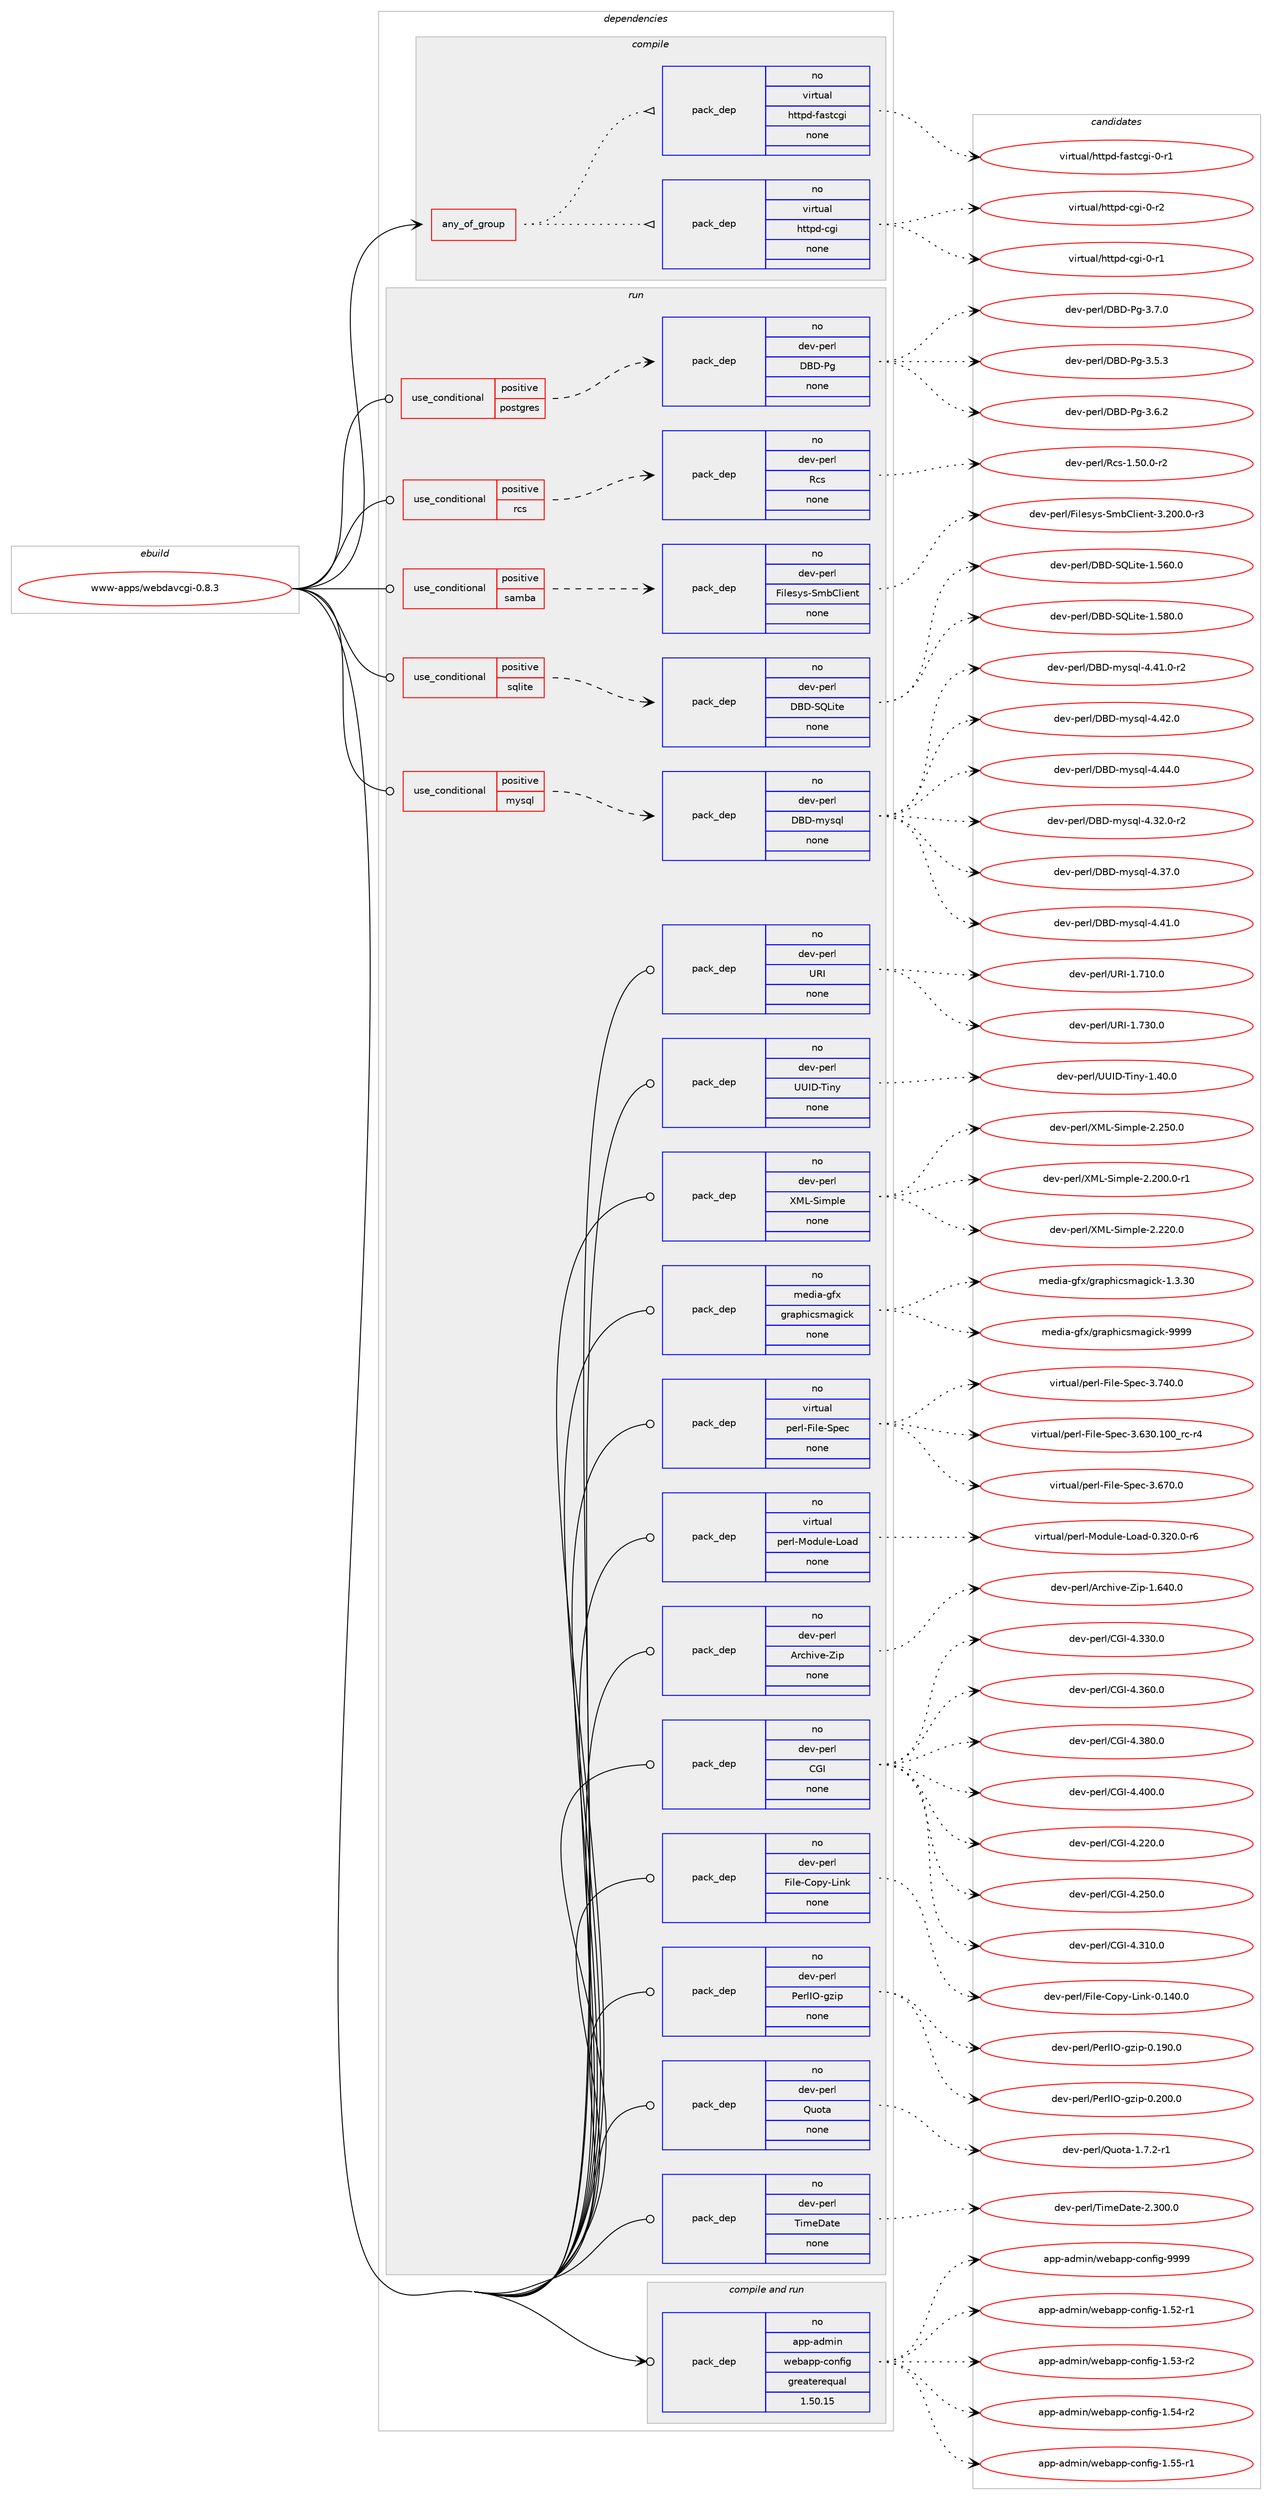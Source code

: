 digraph prolog {

# *************
# Graph options
# *************

newrank=true;
concentrate=true;
compound=true;
graph [rankdir=LR,fontname=Helvetica,fontsize=10,ranksep=1.5];#, ranksep=2.5, nodesep=0.2];
edge  [arrowhead=vee];
node  [fontname=Helvetica,fontsize=10];

# **********
# The ebuild
# **********

subgraph cluster_leftcol {
color=gray;
rank=same;
label=<<i>ebuild</i>>;
id [label="www-apps/webdavcgi-0.8.3", color=red, width=4, href="../www-apps/webdavcgi-0.8.3.svg"];
}

# ****************
# The dependencies
# ****************

subgraph cluster_midcol {
color=gray;
label=<<i>dependencies</i>>;
subgraph cluster_compile {
fillcolor="#eeeeee";
style=filled;
label=<<i>compile</i>>;
subgraph any28211 {
dependency1747485 [label=<<TABLE BORDER="0" CELLBORDER="1" CELLSPACING="0" CELLPADDING="4"><TR><TD CELLPADDING="10">any_of_group</TD></TR></TABLE>>, shape=none, color=red];subgraph pack1254593 {
dependency1747486 [label=<<TABLE BORDER="0" CELLBORDER="1" CELLSPACING="0" CELLPADDING="4" WIDTH="220"><TR><TD ROWSPAN="6" CELLPADDING="30">pack_dep</TD></TR><TR><TD WIDTH="110">no</TD></TR><TR><TD>virtual</TD></TR><TR><TD>httpd-cgi</TD></TR><TR><TD>none</TD></TR><TR><TD></TD></TR></TABLE>>, shape=none, color=blue];
}
dependency1747485:e -> dependency1747486:w [weight=20,style="dotted",arrowhead="oinv"];
subgraph pack1254594 {
dependency1747487 [label=<<TABLE BORDER="0" CELLBORDER="1" CELLSPACING="0" CELLPADDING="4" WIDTH="220"><TR><TD ROWSPAN="6" CELLPADDING="30">pack_dep</TD></TR><TR><TD WIDTH="110">no</TD></TR><TR><TD>virtual</TD></TR><TR><TD>httpd-fastcgi</TD></TR><TR><TD>none</TD></TR><TR><TD></TD></TR></TABLE>>, shape=none, color=blue];
}
dependency1747485:e -> dependency1747487:w [weight=20,style="dotted",arrowhead="oinv"];
}
id:e -> dependency1747485:w [weight=20,style="solid",arrowhead="vee"];
}
subgraph cluster_compileandrun {
fillcolor="#eeeeee";
style=filled;
label=<<i>compile and run</i>>;
subgraph pack1254595 {
dependency1747488 [label=<<TABLE BORDER="0" CELLBORDER="1" CELLSPACING="0" CELLPADDING="4" WIDTH="220"><TR><TD ROWSPAN="6" CELLPADDING="30">pack_dep</TD></TR><TR><TD WIDTH="110">no</TD></TR><TR><TD>app-admin</TD></TR><TR><TD>webapp-config</TD></TR><TR><TD>greaterequal</TD></TR><TR><TD>1.50.15</TD></TR></TABLE>>, shape=none, color=blue];
}
id:e -> dependency1747488:w [weight=20,style="solid",arrowhead="odotvee"];
}
subgraph cluster_run {
fillcolor="#eeeeee";
style=filled;
label=<<i>run</i>>;
subgraph cond463686 {
dependency1747489 [label=<<TABLE BORDER="0" CELLBORDER="1" CELLSPACING="0" CELLPADDING="4"><TR><TD ROWSPAN="3" CELLPADDING="10">use_conditional</TD></TR><TR><TD>positive</TD></TR><TR><TD>mysql</TD></TR></TABLE>>, shape=none, color=red];
subgraph pack1254596 {
dependency1747490 [label=<<TABLE BORDER="0" CELLBORDER="1" CELLSPACING="0" CELLPADDING="4" WIDTH="220"><TR><TD ROWSPAN="6" CELLPADDING="30">pack_dep</TD></TR><TR><TD WIDTH="110">no</TD></TR><TR><TD>dev-perl</TD></TR><TR><TD>DBD-mysql</TD></TR><TR><TD>none</TD></TR><TR><TD></TD></TR></TABLE>>, shape=none, color=blue];
}
dependency1747489:e -> dependency1747490:w [weight=20,style="dashed",arrowhead="vee"];
}
id:e -> dependency1747489:w [weight=20,style="solid",arrowhead="odot"];
subgraph cond463687 {
dependency1747491 [label=<<TABLE BORDER="0" CELLBORDER="1" CELLSPACING="0" CELLPADDING="4"><TR><TD ROWSPAN="3" CELLPADDING="10">use_conditional</TD></TR><TR><TD>positive</TD></TR><TR><TD>postgres</TD></TR></TABLE>>, shape=none, color=red];
subgraph pack1254597 {
dependency1747492 [label=<<TABLE BORDER="0" CELLBORDER="1" CELLSPACING="0" CELLPADDING="4" WIDTH="220"><TR><TD ROWSPAN="6" CELLPADDING="30">pack_dep</TD></TR><TR><TD WIDTH="110">no</TD></TR><TR><TD>dev-perl</TD></TR><TR><TD>DBD-Pg</TD></TR><TR><TD>none</TD></TR><TR><TD></TD></TR></TABLE>>, shape=none, color=blue];
}
dependency1747491:e -> dependency1747492:w [weight=20,style="dashed",arrowhead="vee"];
}
id:e -> dependency1747491:w [weight=20,style="solid",arrowhead="odot"];
subgraph cond463688 {
dependency1747493 [label=<<TABLE BORDER="0" CELLBORDER="1" CELLSPACING="0" CELLPADDING="4"><TR><TD ROWSPAN="3" CELLPADDING="10">use_conditional</TD></TR><TR><TD>positive</TD></TR><TR><TD>rcs</TD></TR></TABLE>>, shape=none, color=red];
subgraph pack1254598 {
dependency1747494 [label=<<TABLE BORDER="0" CELLBORDER="1" CELLSPACING="0" CELLPADDING="4" WIDTH="220"><TR><TD ROWSPAN="6" CELLPADDING="30">pack_dep</TD></TR><TR><TD WIDTH="110">no</TD></TR><TR><TD>dev-perl</TD></TR><TR><TD>Rcs</TD></TR><TR><TD>none</TD></TR><TR><TD></TD></TR></TABLE>>, shape=none, color=blue];
}
dependency1747493:e -> dependency1747494:w [weight=20,style="dashed",arrowhead="vee"];
}
id:e -> dependency1747493:w [weight=20,style="solid",arrowhead="odot"];
subgraph cond463689 {
dependency1747495 [label=<<TABLE BORDER="0" CELLBORDER="1" CELLSPACING="0" CELLPADDING="4"><TR><TD ROWSPAN="3" CELLPADDING="10">use_conditional</TD></TR><TR><TD>positive</TD></TR><TR><TD>samba</TD></TR></TABLE>>, shape=none, color=red];
subgraph pack1254599 {
dependency1747496 [label=<<TABLE BORDER="0" CELLBORDER="1" CELLSPACING="0" CELLPADDING="4" WIDTH="220"><TR><TD ROWSPAN="6" CELLPADDING="30">pack_dep</TD></TR><TR><TD WIDTH="110">no</TD></TR><TR><TD>dev-perl</TD></TR><TR><TD>Filesys-SmbClient</TD></TR><TR><TD>none</TD></TR><TR><TD></TD></TR></TABLE>>, shape=none, color=blue];
}
dependency1747495:e -> dependency1747496:w [weight=20,style="dashed",arrowhead="vee"];
}
id:e -> dependency1747495:w [weight=20,style="solid",arrowhead="odot"];
subgraph cond463690 {
dependency1747497 [label=<<TABLE BORDER="0" CELLBORDER="1" CELLSPACING="0" CELLPADDING="4"><TR><TD ROWSPAN="3" CELLPADDING="10">use_conditional</TD></TR><TR><TD>positive</TD></TR><TR><TD>sqlite</TD></TR></TABLE>>, shape=none, color=red];
subgraph pack1254600 {
dependency1747498 [label=<<TABLE BORDER="0" CELLBORDER="1" CELLSPACING="0" CELLPADDING="4" WIDTH="220"><TR><TD ROWSPAN="6" CELLPADDING="30">pack_dep</TD></TR><TR><TD WIDTH="110">no</TD></TR><TR><TD>dev-perl</TD></TR><TR><TD>DBD-SQLite</TD></TR><TR><TD>none</TD></TR><TR><TD></TD></TR></TABLE>>, shape=none, color=blue];
}
dependency1747497:e -> dependency1747498:w [weight=20,style="dashed",arrowhead="vee"];
}
id:e -> dependency1747497:w [weight=20,style="solid",arrowhead="odot"];
subgraph pack1254601 {
dependency1747499 [label=<<TABLE BORDER="0" CELLBORDER="1" CELLSPACING="0" CELLPADDING="4" WIDTH="220"><TR><TD ROWSPAN="6" CELLPADDING="30">pack_dep</TD></TR><TR><TD WIDTH="110">no</TD></TR><TR><TD>dev-perl</TD></TR><TR><TD>Archive-Zip</TD></TR><TR><TD>none</TD></TR><TR><TD></TD></TR></TABLE>>, shape=none, color=blue];
}
id:e -> dependency1747499:w [weight=20,style="solid",arrowhead="odot"];
subgraph pack1254602 {
dependency1747500 [label=<<TABLE BORDER="0" CELLBORDER="1" CELLSPACING="0" CELLPADDING="4" WIDTH="220"><TR><TD ROWSPAN="6" CELLPADDING="30">pack_dep</TD></TR><TR><TD WIDTH="110">no</TD></TR><TR><TD>dev-perl</TD></TR><TR><TD>CGI</TD></TR><TR><TD>none</TD></TR><TR><TD></TD></TR></TABLE>>, shape=none, color=blue];
}
id:e -> dependency1747500:w [weight=20,style="solid",arrowhead="odot"];
subgraph pack1254603 {
dependency1747501 [label=<<TABLE BORDER="0" CELLBORDER="1" CELLSPACING="0" CELLPADDING="4" WIDTH="220"><TR><TD ROWSPAN="6" CELLPADDING="30">pack_dep</TD></TR><TR><TD WIDTH="110">no</TD></TR><TR><TD>dev-perl</TD></TR><TR><TD>File-Copy-Link</TD></TR><TR><TD>none</TD></TR><TR><TD></TD></TR></TABLE>>, shape=none, color=blue];
}
id:e -> dependency1747501:w [weight=20,style="solid",arrowhead="odot"];
subgraph pack1254604 {
dependency1747502 [label=<<TABLE BORDER="0" CELLBORDER="1" CELLSPACING="0" CELLPADDING="4" WIDTH="220"><TR><TD ROWSPAN="6" CELLPADDING="30">pack_dep</TD></TR><TR><TD WIDTH="110">no</TD></TR><TR><TD>dev-perl</TD></TR><TR><TD>PerlIO-gzip</TD></TR><TR><TD>none</TD></TR><TR><TD></TD></TR></TABLE>>, shape=none, color=blue];
}
id:e -> dependency1747502:w [weight=20,style="solid",arrowhead="odot"];
subgraph pack1254605 {
dependency1747503 [label=<<TABLE BORDER="0" CELLBORDER="1" CELLSPACING="0" CELLPADDING="4" WIDTH="220"><TR><TD ROWSPAN="6" CELLPADDING="30">pack_dep</TD></TR><TR><TD WIDTH="110">no</TD></TR><TR><TD>dev-perl</TD></TR><TR><TD>Quota</TD></TR><TR><TD>none</TD></TR><TR><TD></TD></TR></TABLE>>, shape=none, color=blue];
}
id:e -> dependency1747503:w [weight=20,style="solid",arrowhead="odot"];
subgraph pack1254606 {
dependency1747504 [label=<<TABLE BORDER="0" CELLBORDER="1" CELLSPACING="0" CELLPADDING="4" WIDTH="220"><TR><TD ROWSPAN="6" CELLPADDING="30">pack_dep</TD></TR><TR><TD WIDTH="110">no</TD></TR><TR><TD>dev-perl</TD></TR><TR><TD>TimeDate</TD></TR><TR><TD>none</TD></TR><TR><TD></TD></TR></TABLE>>, shape=none, color=blue];
}
id:e -> dependency1747504:w [weight=20,style="solid",arrowhead="odot"];
subgraph pack1254607 {
dependency1747505 [label=<<TABLE BORDER="0" CELLBORDER="1" CELLSPACING="0" CELLPADDING="4" WIDTH="220"><TR><TD ROWSPAN="6" CELLPADDING="30">pack_dep</TD></TR><TR><TD WIDTH="110">no</TD></TR><TR><TD>dev-perl</TD></TR><TR><TD>URI</TD></TR><TR><TD>none</TD></TR><TR><TD></TD></TR></TABLE>>, shape=none, color=blue];
}
id:e -> dependency1747505:w [weight=20,style="solid",arrowhead="odot"];
subgraph pack1254608 {
dependency1747506 [label=<<TABLE BORDER="0" CELLBORDER="1" CELLSPACING="0" CELLPADDING="4" WIDTH="220"><TR><TD ROWSPAN="6" CELLPADDING="30">pack_dep</TD></TR><TR><TD WIDTH="110">no</TD></TR><TR><TD>dev-perl</TD></TR><TR><TD>UUID-Tiny</TD></TR><TR><TD>none</TD></TR><TR><TD></TD></TR></TABLE>>, shape=none, color=blue];
}
id:e -> dependency1747506:w [weight=20,style="solid",arrowhead="odot"];
subgraph pack1254609 {
dependency1747507 [label=<<TABLE BORDER="0" CELLBORDER="1" CELLSPACING="0" CELLPADDING="4" WIDTH="220"><TR><TD ROWSPAN="6" CELLPADDING="30">pack_dep</TD></TR><TR><TD WIDTH="110">no</TD></TR><TR><TD>dev-perl</TD></TR><TR><TD>XML-Simple</TD></TR><TR><TD>none</TD></TR><TR><TD></TD></TR></TABLE>>, shape=none, color=blue];
}
id:e -> dependency1747507:w [weight=20,style="solid",arrowhead="odot"];
subgraph pack1254610 {
dependency1747508 [label=<<TABLE BORDER="0" CELLBORDER="1" CELLSPACING="0" CELLPADDING="4" WIDTH="220"><TR><TD ROWSPAN="6" CELLPADDING="30">pack_dep</TD></TR><TR><TD WIDTH="110">no</TD></TR><TR><TD>media-gfx</TD></TR><TR><TD>graphicsmagick</TD></TR><TR><TD>none</TD></TR><TR><TD></TD></TR></TABLE>>, shape=none, color=blue];
}
id:e -> dependency1747508:w [weight=20,style="solid",arrowhead="odot"];
subgraph pack1254611 {
dependency1747509 [label=<<TABLE BORDER="0" CELLBORDER="1" CELLSPACING="0" CELLPADDING="4" WIDTH="220"><TR><TD ROWSPAN="6" CELLPADDING="30">pack_dep</TD></TR><TR><TD WIDTH="110">no</TD></TR><TR><TD>virtual</TD></TR><TR><TD>perl-File-Spec</TD></TR><TR><TD>none</TD></TR><TR><TD></TD></TR></TABLE>>, shape=none, color=blue];
}
id:e -> dependency1747509:w [weight=20,style="solid",arrowhead="odot"];
subgraph pack1254612 {
dependency1747510 [label=<<TABLE BORDER="0" CELLBORDER="1" CELLSPACING="0" CELLPADDING="4" WIDTH="220"><TR><TD ROWSPAN="6" CELLPADDING="30">pack_dep</TD></TR><TR><TD WIDTH="110">no</TD></TR><TR><TD>virtual</TD></TR><TR><TD>perl-Module-Load</TD></TR><TR><TD>none</TD></TR><TR><TD></TD></TR></TABLE>>, shape=none, color=blue];
}
id:e -> dependency1747510:w [weight=20,style="solid",arrowhead="odot"];
}
}

# **************
# The candidates
# **************

subgraph cluster_choices {
rank=same;
color=gray;
label=<<i>candidates</i>>;

subgraph choice1254593 {
color=black;
nodesep=1;
choice1181051141161179710847104116116112100459910310545484511449 [label="virtual/httpd-cgi-0-r1", color=red, width=4,href="../virtual/httpd-cgi-0-r1.svg"];
choice1181051141161179710847104116116112100459910310545484511450 [label="virtual/httpd-cgi-0-r2", color=red, width=4,href="../virtual/httpd-cgi-0-r2.svg"];
dependency1747486:e -> choice1181051141161179710847104116116112100459910310545484511449:w [style=dotted,weight="100"];
dependency1747486:e -> choice1181051141161179710847104116116112100459910310545484511450:w [style=dotted,weight="100"];
}
subgraph choice1254594 {
color=black;
nodesep=1;
choice118105114116117971084710411611611210045102971151169910310545484511449 [label="virtual/httpd-fastcgi-0-r1", color=red, width=4,href="../virtual/httpd-fastcgi-0-r1.svg"];
dependency1747487:e -> choice118105114116117971084710411611611210045102971151169910310545484511449:w [style=dotted,weight="100"];
}
subgraph choice1254595 {
color=black;
nodesep=1;
choice971121124597100109105110471191019897112112459911111010210510345494653504511449 [label="app-admin/webapp-config-1.52-r1", color=red, width=4,href="../app-admin/webapp-config-1.52-r1.svg"];
choice971121124597100109105110471191019897112112459911111010210510345494653514511450 [label="app-admin/webapp-config-1.53-r2", color=red, width=4,href="../app-admin/webapp-config-1.53-r2.svg"];
choice971121124597100109105110471191019897112112459911111010210510345494653524511450 [label="app-admin/webapp-config-1.54-r2", color=red, width=4,href="../app-admin/webapp-config-1.54-r2.svg"];
choice971121124597100109105110471191019897112112459911111010210510345494653534511449 [label="app-admin/webapp-config-1.55-r1", color=red, width=4,href="../app-admin/webapp-config-1.55-r1.svg"];
choice97112112459710010910511047119101989711211245991111101021051034557575757 [label="app-admin/webapp-config-9999", color=red, width=4,href="../app-admin/webapp-config-9999.svg"];
dependency1747488:e -> choice971121124597100109105110471191019897112112459911111010210510345494653504511449:w [style=dotted,weight="100"];
dependency1747488:e -> choice971121124597100109105110471191019897112112459911111010210510345494653514511450:w [style=dotted,weight="100"];
dependency1747488:e -> choice971121124597100109105110471191019897112112459911111010210510345494653524511450:w [style=dotted,weight="100"];
dependency1747488:e -> choice971121124597100109105110471191019897112112459911111010210510345494653534511449:w [style=dotted,weight="100"];
dependency1747488:e -> choice97112112459710010910511047119101989711211245991111101021051034557575757:w [style=dotted,weight="100"];
}
subgraph choice1254596 {
color=black;
nodesep=1;
choice100101118451121011141084768666845109121115113108455246515046484511450 [label="dev-perl/DBD-mysql-4.32.0-r2", color=red, width=4,href="../dev-perl/DBD-mysql-4.32.0-r2.svg"];
choice10010111845112101114108476866684510912111511310845524651554648 [label="dev-perl/DBD-mysql-4.37.0", color=red, width=4,href="../dev-perl/DBD-mysql-4.37.0.svg"];
choice10010111845112101114108476866684510912111511310845524652494648 [label="dev-perl/DBD-mysql-4.41.0", color=red, width=4,href="../dev-perl/DBD-mysql-4.41.0.svg"];
choice100101118451121011141084768666845109121115113108455246524946484511450 [label="dev-perl/DBD-mysql-4.41.0-r2", color=red, width=4,href="../dev-perl/DBD-mysql-4.41.0-r2.svg"];
choice10010111845112101114108476866684510912111511310845524652504648 [label="dev-perl/DBD-mysql-4.42.0", color=red, width=4,href="../dev-perl/DBD-mysql-4.42.0.svg"];
choice10010111845112101114108476866684510912111511310845524652524648 [label="dev-perl/DBD-mysql-4.44.0", color=red, width=4,href="../dev-perl/DBD-mysql-4.44.0.svg"];
dependency1747490:e -> choice100101118451121011141084768666845109121115113108455246515046484511450:w [style=dotted,weight="100"];
dependency1747490:e -> choice10010111845112101114108476866684510912111511310845524651554648:w [style=dotted,weight="100"];
dependency1747490:e -> choice10010111845112101114108476866684510912111511310845524652494648:w [style=dotted,weight="100"];
dependency1747490:e -> choice100101118451121011141084768666845109121115113108455246524946484511450:w [style=dotted,weight="100"];
dependency1747490:e -> choice10010111845112101114108476866684510912111511310845524652504648:w [style=dotted,weight="100"];
dependency1747490:e -> choice10010111845112101114108476866684510912111511310845524652524648:w [style=dotted,weight="100"];
}
subgraph choice1254597 {
color=black;
nodesep=1;
choice10010111845112101114108476866684580103455146534651 [label="dev-perl/DBD-Pg-3.5.3", color=red, width=4,href="../dev-perl/DBD-Pg-3.5.3.svg"];
choice10010111845112101114108476866684580103455146544650 [label="dev-perl/DBD-Pg-3.6.2", color=red, width=4,href="../dev-perl/DBD-Pg-3.6.2.svg"];
choice10010111845112101114108476866684580103455146554648 [label="dev-perl/DBD-Pg-3.7.0", color=red, width=4,href="../dev-perl/DBD-Pg-3.7.0.svg"];
dependency1747492:e -> choice10010111845112101114108476866684580103455146534651:w [style=dotted,weight="100"];
dependency1747492:e -> choice10010111845112101114108476866684580103455146544650:w [style=dotted,weight="100"];
dependency1747492:e -> choice10010111845112101114108476866684580103455146554648:w [style=dotted,weight="100"];
}
subgraph choice1254598 {
color=black;
nodesep=1;
choice10010111845112101114108478299115454946534846484511450 [label="dev-perl/Rcs-1.50.0-r2", color=red, width=4,href="../dev-perl/Rcs-1.50.0-r2.svg"];
dependency1747494:e -> choice10010111845112101114108478299115454946534846484511450:w [style=dotted,weight="100"];
}
subgraph choice1254599 {
color=black;
nodesep=1;
choice1001011184511210111410847701051081011151211154583109986710810510111011645514650484846484511451 [label="dev-perl/Filesys-SmbClient-3.200.0-r3", color=red, width=4,href="../dev-perl/Filesys-SmbClient-3.200.0-r3.svg"];
dependency1747496:e -> choice1001011184511210111410847701051081011151211154583109986710810510111011645514650484846484511451:w [style=dotted,weight="100"];
}
subgraph choice1254600 {
color=black;
nodesep=1;
choice1001011184511210111410847686668458381761051161014549465354484648 [label="dev-perl/DBD-SQLite-1.560.0", color=red, width=4,href="../dev-perl/DBD-SQLite-1.560.0.svg"];
choice1001011184511210111410847686668458381761051161014549465356484648 [label="dev-perl/DBD-SQLite-1.580.0", color=red, width=4,href="../dev-perl/DBD-SQLite-1.580.0.svg"];
dependency1747498:e -> choice1001011184511210111410847686668458381761051161014549465354484648:w [style=dotted,weight="100"];
dependency1747498:e -> choice1001011184511210111410847686668458381761051161014549465356484648:w [style=dotted,weight="100"];
}
subgraph choice1254601 {
color=black;
nodesep=1;
choice1001011184511210111410847651149910410511810145901051124549465452484648 [label="dev-perl/Archive-Zip-1.640.0", color=red, width=4,href="../dev-perl/Archive-Zip-1.640.0.svg"];
dependency1747499:e -> choice1001011184511210111410847651149910410511810145901051124549465452484648:w [style=dotted,weight="100"];
}
subgraph choice1254602 {
color=black;
nodesep=1;
choice10010111845112101114108476771734552465050484648 [label="dev-perl/CGI-4.220.0", color=red, width=4,href="../dev-perl/CGI-4.220.0.svg"];
choice10010111845112101114108476771734552465053484648 [label="dev-perl/CGI-4.250.0", color=red, width=4,href="../dev-perl/CGI-4.250.0.svg"];
choice10010111845112101114108476771734552465149484648 [label="dev-perl/CGI-4.310.0", color=red, width=4,href="../dev-perl/CGI-4.310.0.svg"];
choice10010111845112101114108476771734552465151484648 [label="dev-perl/CGI-4.330.0", color=red, width=4,href="../dev-perl/CGI-4.330.0.svg"];
choice10010111845112101114108476771734552465154484648 [label="dev-perl/CGI-4.360.0", color=red, width=4,href="../dev-perl/CGI-4.360.0.svg"];
choice10010111845112101114108476771734552465156484648 [label="dev-perl/CGI-4.380.0", color=red, width=4,href="../dev-perl/CGI-4.380.0.svg"];
choice10010111845112101114108476771734552465248484648 [label="dev-perl/CGI-4.400.0", color=red, width=4,href="../dev-perl/CGI-4.400.0.svg"];
dependency1747500:e -> choice10010111845112101114108476771734552465050484648:w [style=dotted,weight="100"];
dependency1747500:e -> choice10010111845112101114108476771734552465053484648:w [style=dotted,weight="100"];
dependency1747500:e -> choice10010111845112101114108476771734552465149484648:w [style=dotted,weight="100"];
dependency1747500:e -> choice10010111845112101114108476771734552465151484648:w [style=dotted,weight="100"];
dependency1747500:e -> choice10010111845112101114108476771734552465154484648:w [style=dotted,weight="100"];
dependency1747500:e -> choice10010111845112101114108476771734552465156484648:w [style=dotted,weight="100"];
dependency1747500:e -> choice10010111845112101114108476771734552465248484648:w [style=dotted,weight="100"];
}
subgraph choice1254603 {
color=black;
nodesep=1;
choice100101118451121011141084770105108101456711111212145761051101074548464952484648 [label="dev-perl/File-Copy-Link-0.140.0", color=red, width=4,href="../dev-perl/File-Copy-Link-0.140.0.svg"];
dependency1747501:e -> choice100101118451121011141084770105108101456711111212145761051101074548464952484648:w [style=dotted,weight="100"];
}
subgraph choice1254604 {
color=black;
nodesep=1;
choice1001011184511210111410847801011141087379451031221051124548464957484648 [label="dev-perl/PerlIO-gzip-0.190.0", color=red, width=4,href="../dev-perl/PerlIO-gzip-0.190.0.svg"];
choice1001011184511210111410847801011141087379451031221051124548465048484648 [label="dev-perl/PerlIO-gzip-0.200.0", color=red, width=4,href="../dev-perl/PerlIO-gzip-0.200.0.svg"];
dependency1747502:e -> choice1001011184511210111410847801011141087379451031221051124548464957484648:w [style=dotted,weight="100"];
dependency1747502:e -> choice1001011184511210111410847801011141087379451031221051124548465048484648:w [style=dotted,weight="100"];
}
subgraph choice1254605 {
color=black;
nodesep=1;
choice100101118451121011141084781117111116974549465546504511449 [label="dev-perl/Quota-1.7.2-r1", color=red, width=4,href="../dev-perl/Quota-1.7.2-r1.svg"];
dependency1747503:e -> choice100101118451121011141084781117111116974549465546504511449:w [style=dotted,weight="100"];
}
subgraph choice1254606 {
color=black;
nodesep=1;
choice10010111845112101114108478410510910168971161014550465148484648 [label="dev-perl/TimeDate-2.300.0", color=red, width=4,href="../dev-perl/TimeDate-2.300.0.svg"];
dependency1747504:e -> choice10010111845112101114108478410510910168971161014550465148484648:w [style=dotted,weight="100"];
}
subgraph choice1254607 {
color=black;
nodesep=1;
choice10010111845112101114108478582734549465549484648 [label="dev-perl/URI-1.710.0", color=red, width=4,href="../dev-perl/URI-1.710.0.svg"];
choice10010111845112101114108478582734549465551484648 [label="dev-perl/URI-1.730.0", color=red, width=4,href="../dev-perl/URI-1.730.0.svg"];
dependency1747505:e -> choice10010111845112101114108478582734549465549484648:w [style=dotted,weight="100"];
dependency1747505:e -> choice10010111845112101114108478582734549465551484648:w [style=dotted,weight="100"];
}
subgraph choice1254608 {
color=black;
nodesep=1;
choice100101118451121011141084785857368458410511012145494652484648 [label="dev-perl/UUID-Tiny-1.40.0", color=red, width=4,href="../dev-perl/UUID-Tiny-1.40.0.svg"];
dependency1747506:e -> choice100101118451121011141084785857368458410511012145494652484648:w [style=dotted,weight="100"];
}
subgraph choice1254609 {
color=black;
nodesep=1;
choice1001011184511210111410847887776458310510911210810145504650484846484511449 [label="dev-perl/XML-Simple-2.200.0-r1", color=red, width=4,href="../dev-perl/XML-Simple-2.200.0-r1.svg"];
choice100101118451121011141084788777645831051091121081014550465050484648 [label="dev-perl/XML-Simple-2.220.0", color=red, width=4,href="../dev-perl/XML-Simple-2.220.0.svg"];
choice100101118451121011141084788777645831051091121081014550465053484648 [label="dev-perl/XML-Simple-2.250.0", color=red, width=4,href="../dev-perl/XML-Simple-2.250.0.svg"];
dependency1747507:e -> choice1001011184511210111410847887776458310510911210810145504650484846484511449:w [style=dotted,weight="100"];
dependency1747507:e -> choice100101118451121011141084788777645831051091121081014550465050484648:w [style=dotted,weight="100"];
dependency1747507:e -> choice100101118451121011141084788777645831051091121081014550465053484648:w [style=dotted,weight="100"];
}
subgraph choice1254610 {
color=black;
nodesep=1;
choice1091011001059745103102120471031149711210410599115109971031059910745494651465148 [label="media-gfx/graphicsmagick-1.3.30", color=red, width=4,href="../media-gfx/graphicsmagick-1.3.30.svg"];
choice109101100105974510310212047103114971121041059911510997103105991074557575757 [label="media-gfx/graphicsmagick-9999", color=red, width=4,href="../media-gfx/graphicsmagick-9999.svg"];
dependency1747508:e -> choice1091011001059745103102120471031149711210410599115109971031059910745494651465148:w [style=dotted,weight="100"];
dependency1747508:e -> choice109101100105974510310212047103114971121041059911510997103105991074557575757:w [style=dotted,weight="100"];
}
subgraph choice1254611 {
color=black;
nodesep=1;
choice118105114116117971084711210111410845701051081014583112101994551465451484649484895114994511452 [label="virtual/perl-File-Spec-3.630.100_rc-r4", color=red, width=4,href="../virtual/perl-File-Spec-3.630.100_rc-r4.svg"];
choice118105114116117971084711210111410845701051081014583112101994551465455484648 [label="virtual/perl-File-Spec-3.670.0", color=red, width=4,href="../virtual/perl-File-Spec-3.670.0.svg"];
choice118105114116117971084711210111410845701051081014583112101994551465552484648 [label="virtual/perl-File-Spec-3.740.0", color=red, width=4,href="../virtual/perl-File-Spec-3.740.0.svg"];
dependency1747509:e -> choice118105114116117971084711210111410845701051081014583112101994551465451484649484895114994511452:w [style=dotted,weight="100"];
dependency1747509:e -> choice118105114116117971084711210111410845701051081014583112101994551465455484648:w [style=dotted,weight="100"];
dependency1747509:e -> choice118105114116117971084711210111410845701051081014583112101994551465552484648:w [style=dotted,weight="100"];
}
subgraph choice1254612 {
color=black;
nodesep=1;
choice1181051141161179710847112101114108457711110011710810145761119710045484651504846484511454 [label="virtual/perl-Module-Load-0.320.0-r6", color=red, width=4,href="../virtual/perl-Module-Load-0.320.0-r6.svg"];
dependency1747510:e -> choice1181051141161179710847112101114108457711110011710810145761119710045484651504846484511454:w [style=dotted,weight="100"];
}
}

}
